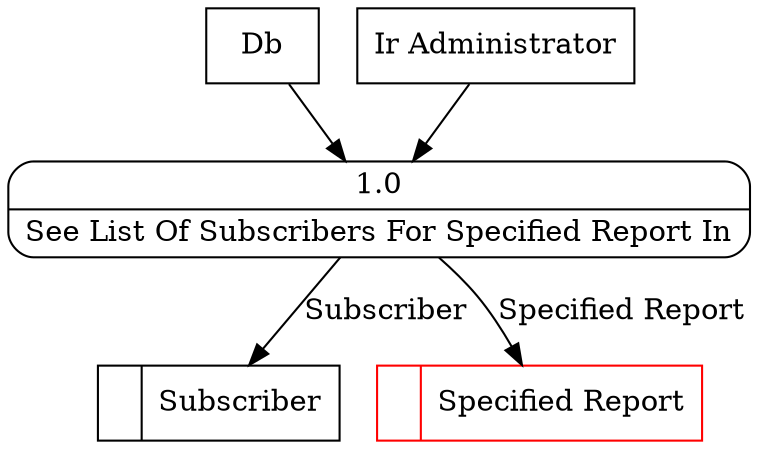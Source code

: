 digraph dfd2{ 
node[shape=record]
200 [label="<f0>  |<f1> Subscriber " ];
201 [label="<f0>  |<f1> Specified Report " color=red];
202 [label="Db" shape=box];
203 [label="Ir Administrator" shape=box];
204 [label="{<f0> 1.0|<f1> See List Of Subscribers For Specified Report In }" shape=Mrecord];
202 -> 204
203 -> 204
204 -> 200 [label="Subscriber"]
204 -> 201 [label="Specified Report"]
}